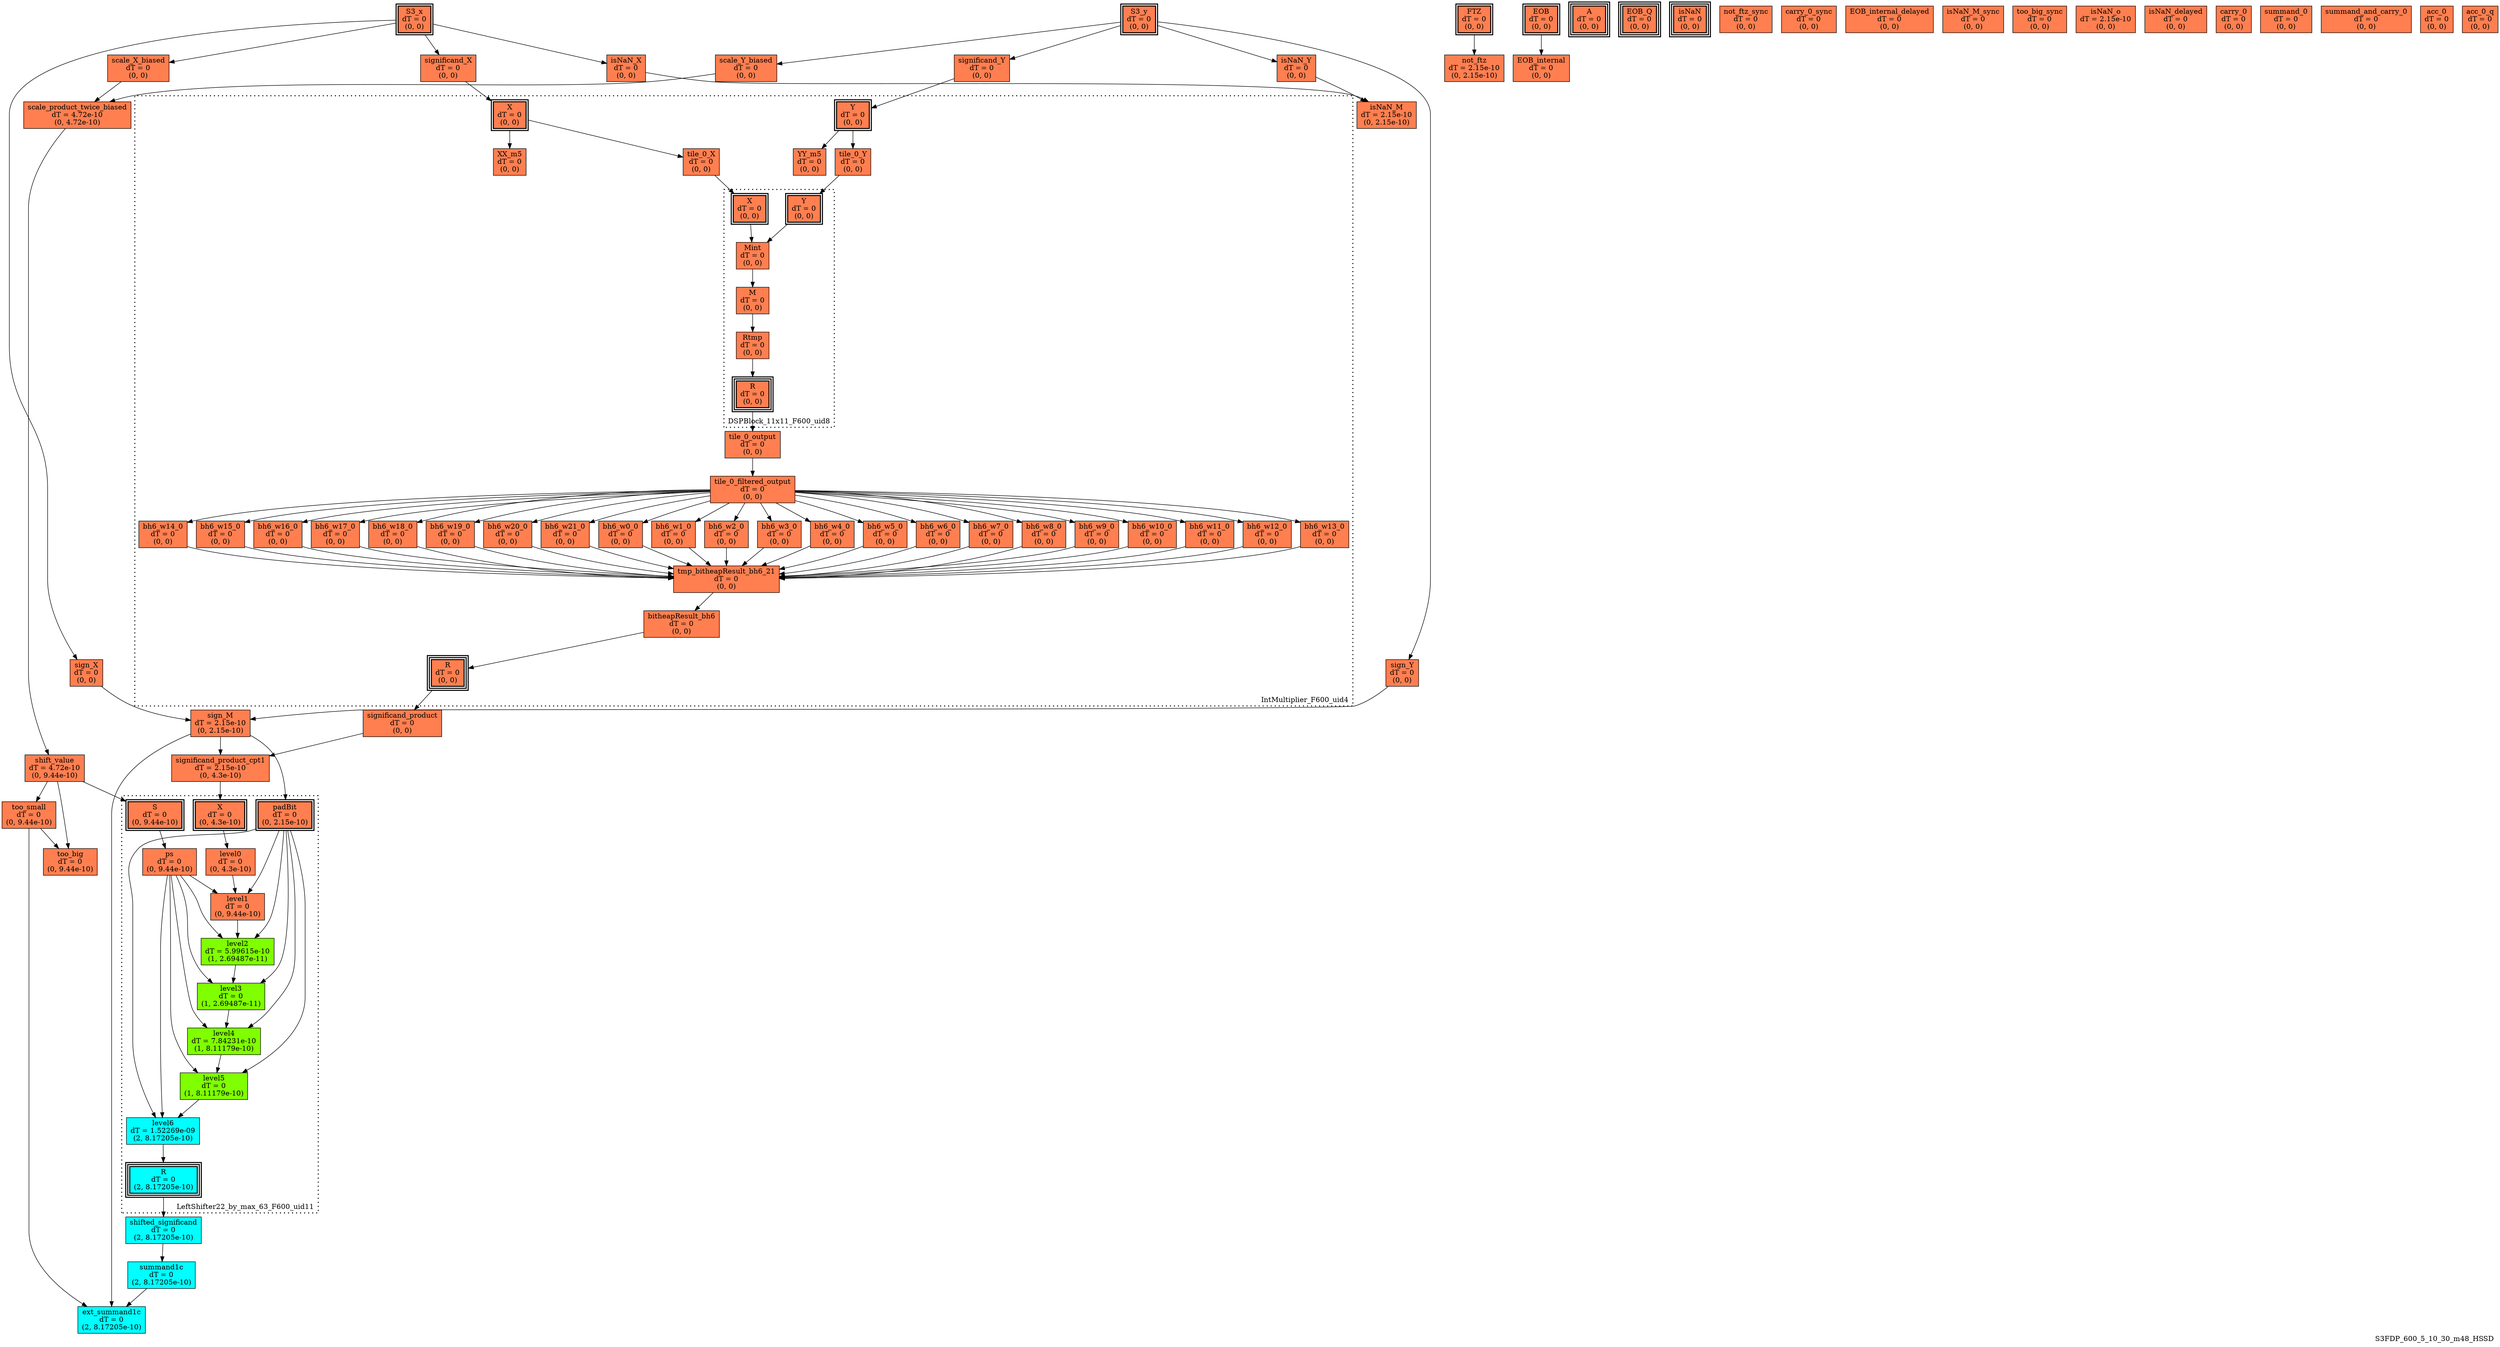 digraph S3FDP_600_5_10_30_m48_HSSD
{
	//graph drawing options
	label=S3FDP_600_5_10_30_m48_HSSD;
	labelloc=bottom;
	labeljust=right;
	ratio=auto;
	nodesep=0.25;
	ranksep=0.5;

	//input/output signals of operator S3FDP_600_5_10_30_m48_HSSD
	S3_x__S3FDP_600_5_10_30_m48_HSSD [ label="S3_x\ndT = 0\n(0, 0)", shape=box, color=black, style="bold, filled", fillcolor=coral, peripheries=2 ];
	S3_y__S3FDP_600_5_10_30_m48_HSSD [ label="S3_y\ndT = 0\n(0, 0)", shape=box, color=black, style="bold, filled", fillcolor=coral, peripheries=2 ];
	FTZ__S3FDP_600_5_10_30_m48_HSSD [ label="FTZ\ndT = 0\n(0, 0)", shape=box, color=black, style="bold, filled", fillcolor=coral, peripheries=2 ];
	EOB__S3FDP_600_5_10_30_m48_HSSD [ label="EOB\ndT = 0\n(0, 0)", shape=box, color=black, style="bold, filled", fillcolor=coral, peripheries=2 ];
	A__S3FDP_600_5_10_30_m48_HSSD [ label="A\ndT = 0\n(0, 0)", shape=box, color=black, style="bold, filled", fillcolor=coral, peripheries=3 ];
	EOB_Q__S3FDP_600_5_10_30_m48_HSSD [ label="EOB_Q\ndT = 0\n(0, 0)", shape=box, color=black, style="bold, filled", fillcolor=coral, peripheries=3 ];
	isNaN__S3FDP_600_5_10_30_m48_HSSD [ label="isNaN\ndT = 0\n(0, 0)", shape=box, color=black, style="bold, filled", fillcolor=coral, peripheries=3 ];
	{rank=same S3_x__S3FDP_600_5_10_30_m48_HSSD, S3_y__S3FDP_600_5_10_30_m48_HSSD, FTZ__S3FDP_600_5_10_30_m48_HSSD, EOB__S3FDP_600_5_10_30_m48_HSSD};
	{rank=same A__S3FDP_600_5_10_30_m48_HSSD, EOB_Q__S3FDP_600_5_10_30_m48_HSSD, isNaN__S3FDP_600_5_10_30_m48_HSSD};
	//internal signals of operator S3FDP_600_5_10_30_m48_HSSD
	sign_X__S3FDP_600_5_10_30_m48_HSSD [ label="sign_X\ndT = 0\n(0, 0)", shape=box, color=black, style=filled, fillcolor=coral, peripheries=1 ];
	sign_Y__S3FDP_600_5_10_30_m48_HSSD [ label="sign_Y\ndT = 0\n(0, 0)", shape=box, color=black, style=filled, fillcolor=coral, peripheries=1 ];
	sign_M__S3FDP_600_5_10_30_m48_HSSD [ label="sign_M\ndT = 2.15e-10\n(0, 2.15e-10)", shape=box, color=black, style=filled, fillcolor=coral, peripheries=1 ];
	isNaN_X__S3FDP_600_5_10_30_m48_HSSD [ label="isNaN_X\ndT = 0\n(0, 0)", shape=box, color=black, style=filled, fillcolor=coral, peripheries=1 ];
	isNaN_Y__S3FDP_600_5_10_30_m48_HSSD [ label="isNaN_Y\ndT = 0\n(0, 0)", shape=box, color=black, style=filled, fillcolor=coral, peripheries=1 ];
	isNaN_M__S3FDP_600_5_10_30_m48_HSSD [ label="isNaN_M\ndT = 2.15e-10\n(0, 2.15e-10)", shape=box, color=black, style=filled, fillcolor=coral, peripheries=1 ];
	significand_X__S3FDP_600_5_10_30_m48_HSSD [ label="significand_X\ndT = 0\n(0, 0)", shape=box, color=black, style=filled, fillcolor=coral, peripheries=1 ];
	significand_Y__S3FDP_600_5_10_30_m48_HSSD [ label="significand_Y\ndT = 0\n(0, 0)", shape=box, color=black, style=filled, fillcolor=coral, peripheries=1 ];
	significand_product__S3FDP_600_5_10_30_m48_HSSD [ label="significand_product\ndT = 0\n(0, 0)", shape=box, color=black, style=filled, fillcolor=coral, peripheries=1 ];
	scale_X_biased__S3FDP_600_5_10_30_m48_HSSD [ label="scale_X_biased\ndT = 0\n(0, 0)", shape=box, color=black, style=filled, fillcolor=coral, peripheries=1 ];
	scale_Y_biased__S3FDP_600_5_10_30_m48_HSSD [ label="scale_Y_biased\ndT = 0\n(0, 0)", shape=box, color=black, style=filled, fillcolor=coral, peripheries=1 ];
	scale_product_twice_biased__S3FDP_600_5_10_30_m48_HSSD [ label="scale_product_twice_biased\ndT = 4.72e-10\n(0, 4.72e-10)", shape=box, color=black, style=filled, fillcolor=coral, peripheries=1 ];
	significand_product_cpt1__S3FDP_600_5_10_30_m48_HSSD [ label="significand_product_cpt1\ndT = 2.15e-10\n(0, 4.3e-10)", shape=box, color=black, style=filled, fillcolor=coral, peripheries=1 ];
	shift_value__S3FDP_600_5_10_30_m48_HSSD [ label="shift_value\ndT = 4.72e-10\n(0, 9.44e-10)", shape=box, color=black, style=filled, fillcolor=coral, peripheries=1 ];
	shifted_significand__S3FDP_600_5_10_30_m48_HSSD [ label="shifted_significand\ndT = 0\n(2, 8.17205e-10)", shape=box, color=black, style=filled, fillcolor=cyan, peripheries=1 ];
	too_small__S3FDP_600_5_10_30_m48_HSSD [ label="too_small\ndT = 0\n(0, 9.44e-10)", shape=box, color=black, style=filled, fillcolor=coral, peripheries=1 ];
	too_big__S3FDP_600_5_10_30_m48_HSSD [ label="too_big\ndT = 0\n(0, 9.44e-10)", shape=box, color=black, style=filled, fillcolor=coral, peripheries=1 ];
	summand1c__S3FDP_600_5_10_30_m48_HSSD [ label="summand1c\ndT = 0\n(2, 8.17205e-10)", shape=box, color=black, style=filled, fillcolor=cyan, peripheries=1 ];
	ext_summand1c__S3FDP_600_5_10_30_m48_HSSD [ label="ext_summand1c\ndT = 0\n(2, 8.17205e-10)", shape=box, color=black, style=filled, fillcolor=cyan, peripheries=1 ];
	not_ftz__S3FDP_600_5_10_30_m48_HSSD [ label="not_ftz\ndT = 2.15e-10\n(0, 2.15e-10)", shape=box, color=black, style=filled, fillcolor=coral, peripheries=1 ];
	EOB_internal__S3FDP_600_5_10_30_m48_HSSD [ label="EOB_internal\ndT = 0\n(0, 0)", shape=box, color=black, style=filled, fillcolor=coral, peripheries=1 ];
	not_ftz_sync__S3FDP_600_5_10_30_m48_HSSD [ label="not_ftz_sync\ndT = 0\n(0, 0)", shape=box, color=black, style=filled, fillcolor=coral, peripheries=1 ];
	carry_0_sync__S3FDP_600_5_10_30_m48_HSSD [ label="carry_0_sync\ndT = 0\n(0, 0)", shape=box, color=black, style=filled, fillcolor=coral, peripheries=1 ];
	EOB_internal_delayed__S3FDP_600_5_10_30_m48_HSSD [ label="EOB_internal_delayed\ndT = 0\n(0, 0)", shape=box, color=black, style=filled, fillcolor=coral, peripheries=1 ];
	isNaN_M_sync__S3FDP_600_5_10_30_m48_HSSD [ label="isNaN_M_sync\ndT = 0\n(0, 0)", shape=box, color=black, style=filled, fillcolor=coral, peripheries=1 ];
	too_big_sync__S3FDP_600_5_10_30_m48_HSSD [ label="too_big_sync\ndT = 0\n(0, 0)", shape=box, color=black, style=filled, fillcolor=coral, peripheries=1 ];
	isNaN_o__S3FDP_600_5_10_30_m48_HSSD [ label="isNaN_o\ndT = 2.15e-10\n(0, 0)", shape=box, color=black, style=filled, fillcolor=coral, peripheries=1 ];
	isNaN_delayed__S3FDP_600_5_10_30_m48_HSSD [ label="isNaN_delayed\ndT = 0\n(0, 0)", shape=box, color=black, style=filled, fillcolor=coral, peripheries=1 ];
	carry_0__S3FDP_600_5_10_30_m48_HSSD [ label="carry_0\ndT = 0\n(0, 0)", shape=box, color=black, style=filled, fillcolor=coral, peripheries=1 ];
	summand_0__S3FDP_600_5_10_30_m48_HSSD [ label="summand_0\ndT = 0\n(0, 0)", shape=box, color=black, style=filled, fillcolor=coral, peripheries=1 ];
	summand_and_carry_0__S3FDP_600_5_10_30_m48_HSSD [ label="summand_and_carry_0\ndT = 0\n(0, 0)", shape=box, color=black, style=filled, fillcolor=coral, peripheries=1 ];
	acc_0__S3FDP_600_5_10_30_m48_HSSD [ label="acc_0\ndT = 0\n(0, 0)", shape=box, color=black, style=filled, fillcolor=coral, peripheries=1 ];
	acc_0_q__S3FDP_600_5_10_30_m48_HSSD [ label="acc_0_q\ndT = 0\n(0, 0)", shape=box, color=black, style=filled, fillcolor=coral, peripheries=1 ];

	//subcomponents of operator S3FDP_600_5_10_30_m48_HSSD

	subgraph cluster_IntMultiplier_F600_uid4
	{
		//graph drawing options
		label=IntMultiplier_F600_uid4;
		labelloc=bottom;
		labeljust=right;
		style="bold, dotted";
		ratio=auto;
		nodesep=0.25;
		ranksep=0.5;

		//input/output signals of operator IntMultiplier_F600_uid4
		X__IntMultiplier_F600_uid4 [ label="X\ndT = 0\n(0, 0)", shape=box, color=black, style="bold, filled", fillcolor=coral, peripheries=2 ];
		Y__IntMultiplier_F600_uid4 [ label="Y\ndT = 0\n(0, 0)", shape=box, color=black, style="bold, filled", fillcolor=coral, peripheries=2 ];
		R__IntMultiplier_F600_uid4 [ label="R\ndT = 0\n(0, 0)", shape=box, color=black, style="bold, filled", fillcolor=coral, peripheries=3 ];
		{rank=same X__IntMultiplier_F600_uid4, Y__IntMultiplier_F600_uid4};
		{rank=same R__IntMultiplier_F600_uid4};
		//internal signals of operator IntMultiplier_F600_uid4
		XX_m5__IntMultiplier_F600_uid4 [ label="XX_m5\ndT = 0\n(0, 0)", shape=box, color=black, style=filled, fillcolor=coral, peripheries=1 ];
		YY_m5__IntMultiplier_F600_uid4 [ label="YY_m5\ndT = 0\n(0, 0)", shape=box, color=black, style=filled, fillcolor=coral, peripheries=1 ];
		tile_0_X__IntMultiplier_F600_uid4 [ label="tile_0_X\ndT = 0\n(0, 0)", shape=box, color=black, style=filled, fillcolor=coral, peripheries=1 ];
		tile_0_Y__IntMultiplier_F600_uid4 [ label="tile_0_Y\ndT = 0\n(0, 0)", shape=box, color=black, style=filled, fillcolor=coral, peripheries=1 ];
		tile_0_output__IntMultiplier_F600_uid4 [ label="tile_0_output\ndT = 0\n(0, 0)", shape=box, color=black, style=filled, fillcolor=coral, peripheries=1 ];
		tile_0_filtered_output__IntMultiplier_F600_uid4 [ label="tile_0_filtered_output\ndT = 0\n(0, 0)", shape=box, color=black, style=filled, fillcolor=coral, peripheries=1 ];
		bh6_w0_0__IntMultiplier_F600_uid4 [ label="bh6_w0_0\ndT = 0\n(0, 0)", shape=box, color=black, style=filled, fillcolor=coral, peripheries=1 ];
		bh6_w1_0__IntMultiplier_F600_uid4 [ label="bh6_w1_0\ndT = 0\n(0, 0)", shape=box, color=black, style=filled, fillcolor=coral, peripheries=1 ];
		bh6_w2_0__IntMultiplier_F600_uid4 [ label="bh6_w2_0\ndT = 0\n(0, 0)", shape=box, color=black, style=filled, fillcolor=coral, peripheries=1 ];
		bh6_w3_0__IntMultiplier_F600_uid4 [ label="bh6_w3_0\ndT = 0\n(0, 0)", shape=box, color=black, style=filled, fillcolor=coral, peripheries=1 ];
		bh6_w4_0__IntMultiplier_F600_uid4 [ label="bh6_w4_0\ndT = 0\n(0, 0)", shape=box, color=black, style=filled, fillcolor=coral, peripheries=1 ];
		bh6_w5_0__IntMultiplier_F600_uid4 [ label="bh6_w5_0\ndT = 0\n(0, 0)", shape=box, color=black, style=filled, fillcolor=coral, peripheries=1 ];
		bh6_w6_0__IntMultiplier_F600_uid4 [ label="bh6_w6_0\ndT = 0\n(0, 0)", shape=box, color=black, style=filled, fillcolor=coral, peripheries=1 ];
		bh6_w7_0__IntMultiplier_F600_uid4 [ label="bh6_w7_0\ndT = 0\n(0, 0)", shape=box, color=black, style=filled, fillcolor=coral, peripheries=1 ];
		bh6_w8_0__IntMultiplier_F600_uid4 [ label="bh6_w8_0\ndT = 0\n(0, 0)", shape=box, color=black, style=filled, fillcolor=coral, peripheries=1 ];
		bh6_w9_0__IntMultiplier_F600_uid4 [ label="bh6_w9_0\ndT = 0\n(0, 0)", shape=box, color=black, style=filled, fillcolor=coral, peripheries=1 ];
		bh6_w10_0__IntMultiplier_F600_uid4 [ label="bh6_w10_0\ndT = 0\n(0, 0)", shape=box, color=black, style=filled, fillcolor=coral, peripheries=1 ];
		bh6_w11_0__IntMultiplier_F600_uid4 [ label="bh6_w11_0\ndT = 0\n(0, 0)", shape=box, color=black, style=filled, fillcolor=coral, peripheries=1 ];
		bh6_w12_0__IntMultiplier_F600_uid4 [ label="bh6_w12_0\ndT = 0\n(0, 0)", shape=box, color=black, style=filled, fillcolor=coral, peripheries=1 ];
		bh6_w13_0__IntMultiplier_F600_uid4 [ label="bh6_w13_0\ndT = 0\n(0, 0)", shape=box, color=black, style=filled, fillcolor=coral, peripheries=1 ];
		bh6_w14_0__IntMultiplier_F600_uid4 [ label="bh6_w14_0\ndT = 0\n(0, 0)", shape=box, color=black, style=filled, fillcolor=coral, peripheries=1 ];
		bh6_w15_0__IntMultiplier_F600_uid4 [ label="bh6_w15_0\ndT = 0\n(0, 0)", shape=box, color=black, style=filled, fillcolor=coral, peripheries=1 ];
		bh6_w16_0__IntMultiplier_F600_uid4 [ label="bh6_w16_0\ndT = 0\n(0, 0)", shape=box, color=black, style=filled, fillcolor=coral, peripheries=1 ];
		bh6_w17_0__IntMultiplier_F600_uid4 [ label="bh6_w17_0\ndT = 0\n(0, 0)", shape=box, color=black, style=filled, fillcolor=coral, peripheries=1 ];
		bh6_w18_0__IntMultiplier_F600_uid4 [ label="bh6_w18_0\ndT = 0\n(0, 0)", shape=box, color=black, style=filled, fillcolor=coral, peripheries=1 ];
		bh6_w19_0__IntMultiplier_F600_uid4 [ label="bh6_w19_0\ndT = 0\n(0, 0)", shape=box, color=black, style=filled, fillcolor=coral, peripheries=1 ];
		bh6_w20_0__IntMultiplier_F600_uid4 [ label="bh6_w20_0\ndT = 0\n(0, 0)", shape=box, color=black, style=filled, fillcolor=coral, peripheries=1 ];
		bh6_w21_0__IntMultiplier_F600_uid4 [ label="bh6_w21_0\ndT = 0\n(0, 0)", shape=box, color=black, style=filled, fillcolor=coral, peripheries=1 ];
		tmp_bitheapResult_bh6_21__IntMultiplier_F600_uid4 [ label="tmp_bitheapResult_bh6_21\ndT = 0\n(0, 0)", shape=box, color=black, style=filled, fillcolor=coral, peripheries=1 ];
		bitheapResult_bh6__IntMultiplier_F600_uid4 [ label="bitheapResult_bh6\ndT = 0\n(0, 0)", shape=box, color=black, style=filled, fillcolor=coral, peripheries=1 ];

		//subcomponents of operator IntMultiplier_F600_uid4

		subgraph cluster_DSPBlock_11x11_F600_uid8
		{
			//graph drawing options
			label=DSPBlock_11x11_F600_uid8;
			labelloc=bottom;
			labeljust=right;
			style="bold, dotted";
			ratio=auto;
			nodesep=0.25;
			ranksep=0.5;

			//input/output signals of operator DSPBlock_11x11_F600_uid8
			X__DSPBlock_11x11_F600_uid8 [ label="X\ndT = 0\n(0, 0)", shape=box, color=black, style="bold, filled", fillcolor=coral, peripheries=2 ];
			Y__DSPBlock_11x11_F600_uid8 [ label="Y\ndT = 0\n(0, 0)", shape=box, color=black, style="bold, filled", fillcolor=coral, peripheries=2 ];
			R__DSPBlock_11x11_F600_uid8 [ label="R\ndT = 0\n(0, 0)", shape=box, color=black, style="bold, filled", fillcolor=coral, peripheries=3 ];
			{rank=same X__DSPBlock_11x11_F600_uid8, Y__DSPBlock_11x11_F600_uid8};
			{rank=same R__DSPBlock_11x11_F600_uid8};
			//internal signals of operator DSPBlock_11x11_F600_uid8
			Mint__DSPBlock_11x11_F600_uid8 [ label="Mint\ndT = 0\n(0, 0)", shape=box, color=black, style=filled, fillcolor=coral, peripheries=1 ];
			M__DSPBlock_11x11_F600_uid8 [ label="M\ndT = 0\n(0, 0)", shape=box, color=black, style=filled, fillcolor=coral, peripheries=1 ];
			Rtmp__DSPBlock_11x11_F600_uid8 [ label="Rtmp\ndT = 0\n(0, 0)", shape=box, color=black, style=filled, fillcolor=coral, peripheries=1 ];

			//subcomponents of operator DSPBlock_11x11_F600_uid8

			//input and internal signal connections of operator DSPBlock_11x11_F600_uid8
			X__DSPBlock_11x11_F600_uid8 -> Mint__DSPBlock_11x11_F600_uid8 [ arrowhead=normal, arrowsize=1.0, arrowtail=normal, color=black, dir=forward  ];
			Y__DSPBlock_11x11_F600_uid8 -> Mint__DSPBlock_11x11_F600_uid8 [ arrowhead=normal, arrowsize=1.0, arrowtail=normal, color=black, dir=forward  ];
			Mint__DSPBlock_11x11_F600_uid8 -> M__DSPBlock_11x11_F600_uid8 [ arrowhead=normal, arrowsize=1.0, arrowtail=normal, color=black, dir=forward  ];
			M__DSPBlock_11x11_F600_uid8 -> Rtmp__DSPBlock_11x11_F600_uid8 [ arrowhead=normal, arrowsize=1.0, arrowtail=normal, color=black, dir=forward  ];
			Rtmp__DSPBlock_11x11_F600_uid8 -> R__DSPBlock_11x11_F600_uid8 [ arrowhead=normal, arrowsize=1.0, arrowtail=normal, color=black, dir=forward  ];
		}

			//output signal connections of operator DSPBlock_11x11_F600_uid8
			R__DSPBlock_11x11_F600_uid8 -> tile_0_output__IntMultiplier_F600_uid4 [ arrowhead=normal, arrowsize=1.0, arrowtail=normal, color=black, dir=forward  ];

		//input and internal signal connections of operator IntMultiplier_F600_uid4
		X__IntMultiplier_F600_uid4 -> XX_m5__IntMultiplier_F600_uid4 [ arrowhead=normal, arrowsize=1.0, arrowtail=normal, color=black, dir=forward  ];
		X__IntMultiplier_F600_uid4 -> tile_0_X__IntMultiplier_F600_uid4 [ arrowhead=normal, arrowsize=1.0, arrowtail=normal, color=black, dir=forward  ];
		Y__IntMultiplier_F600_uid4 -> YY_m5__IntMultiplier_F600_uid4 [ arrowhead=normal, arrowsize=1.0, arrowtail=normal, color=black, dir=forward  ];
		Y__IntMultiplier_F600_uid4 -> tile_0_Y__IntMultiplier_F600_uid4 [ arrowhead=normal, arrowsize=1.0, arrowtail=normal, color=black, dir=forward  ];
		tile_0_X__IntMultiplier_F600_uid4 -> X__DSPBlock_11x11_F600_uid8 [ arrowhead=normal, arrowsize=1.0, arrowtail=normal, color=black, dir=forward  ];
		tile_0_Y__IntMultiplier_F600_uid4 -> Y__DSPBlock_11x11_F600_uid8 [ arrowhead=normal, arrowsize=1.0, arrowtail=normal, color=black, dir=forward  ];
		tile_0_output__IntMultiplier_F600_uid4 -> tile_0_filtered_output__IntMultiplier_F600_uid4 [ arrowhead=normal, arrowsize=1.0, arrowtail=normal, color=black, dir=forward  ];
		tile_0_filtered_output__IntMultiplier_F600_uid4 -> bh6_w0_0__IntMultiplier_F600_uid4 [ arrowhead=normal, arrowsize=1.0, arrowtail=normal, color=black, dir=forward  ];
		tile_0_filtered_output__IntMultiplier_F600_uid4 -> bh6_w1_0__IntMultiplier_F600_uid4 [ arrowhead=normal, arrowsize=1.0, arrowtail=normal, color=black, dir=forward  ];
		tile_0_filtered_output__IntMultiplier_F600_uid4 -> bh6_w2_0__IntMultiplier_F600_uid4 [ arrowhead=normal, arrowsize=1.0, arrowtail=normal, color=black, dir=forward  ];
		tile_0_filtered_output__IntMultiplier_F600_uid4 -> bh6_w3_0__IntMultiplier_F600_uid4 [ arrowhead=normal, arrowsize=1.0, arrowtail=normal, color=black, dir=forward  ];
		tile_0_filtered_output__IntMultiplier_F600_uid4 -> bh6_w4_0__IntMultiplier_F600_uid4 [ arrowhead=normal, arrowsize=1.0, arrowtail=normal, color=black, dir=forward  ];
		tile_0_filtered_output__IntMultiplier_F600_uid4 -> bh6_w5_0__IntMultiplier_F600_uid4 [ arrowhead=normal, arrowsize=1.0, arrowtail=normal, color=black, dir=forward  ];
		tile_0_filtered_output__IntMultiplier_F600_uid4 -> bh6_w6_0__IntMultiplier_F600_uid4 [ arrowhead=normal, arrowsize=1.0, arrowtail=normal, color=black, dir=forward  ];
		tile_0_filtered_output__IntMultiplier_F600_uid4 -> bh6_w7_0__IntMultiplier_F600_uid4 [ arrowhead=normal, arrowsize=1.0, arrowtail=normal, color=black, dir=forward  ];
		tile_0_filtered_output__IntMultiplier_F600_uid4 -> bh6_w8_0__IntMultiplier_F600_uid4 [ arrowhead=normal, arrowsize=1.0, arrowtail=normal, color=black, dir=forward  ];
		tile_0_filtered_output__IntMultiplier_F600_uid4 -> bh6_w9_0__IntMultiplier_F600_uid4 [ arrowhead=normal, arrowsize=1.0, arrowtail=normal, color=black, dir=forward  ];
		tile_0_filtered_output__IntMultiplier_F600_uid4 -> bh6_w10_0__IntMultiplier_F600_uid4 [ arrowhead=normal, arrowsize=1.0, arrowtail=normal, color=black, dir=forward  ];
		tile_0_filtered_output__IntMultiplier_F600_uid4 -> bh6_w11_0__IntMultiplier_F600_uid4 [ arrowhead=normal, arrowsize=1.0, arrowtail=normal, color=black, dir=forward  ];
		tile_0_filtered_output__IntMultiplier_F600_uid4 -> bh6_w12_0__IntMultiplier_F600_uid4 [ arrowhead=normal, arrowsize=1.0, arrowtail=normal, color=black, dir=forward  ];
		tile_0_filtered_output__IntMultiplier_F600_uid4 -> bh6_w13_0__IntMultiplier_F600_uid4 [ arrowhead=normal, arrowsize=1.0, arrowtail=normal, color=black, dir=forward  ];
		tile_0_filtered_output__IntMultiplier_F600_uid4 -> bh6_w14_0__IntMultiplier_F600_uid4 [ arrowhead=normal, arrowsize=1.0, arrowtail=normal, color=black, dir=forward  ];
		tile_0_filtered_output__IntMultiplier_F600_uid4 -> bh6_w15_0__IntMultiplier_F600_uid4 [ arrowhead=normal, arrowsize=1.0, arrowtail=normal, color=black, dir=forward  ];
		tile_0_filtered_output__IntMultiplier_F600_uid4 -> bh6_w16_0__IntMultiplier_F600_uid4 [ arrowhead=normal, arrowsize=1.0, arrowtail=normal, color=black, dir=forward  ];
		tile_0_filtered_output__IntMultiplier_F600_uid4 -> bh6_w17_0__IntMultiplier_F600_uid4 [ arrowhead=normal, arrowsize=1.0, arrowtail=normal, color=black, dir=forward  ];
		tile_0_filtered_output__IntMultiplier_F600_uid4 -> bh6_w18_0__IntMultiplier_F600_uid4 [ arrowhead=normal, arrowsize=1.0, arrowtail=normal, color=black, dir=forward  ];
		tile_0_filtered_output__IntMultiplier_F600_uid4 -> bh6_w19_0__IntMultiplier_F600_uid4 [ arrowhead=normal, arrowsize=1.0, arrowtail=normal, color=black, dir=forward  ];
		tile_0_filtered_output__IntMultiplier_F600_uid4 -> bh6_w20_0__IntMultiplier_F600_uid4 [ arrowhead=normal, arrowsize=1.0, arrowtail=normal, color=black, dir=forward  ];
		tile_0_filtered_output__IntMultiplier_F600_uid4 -> bh6_w21_0__IntMultiplier_F600_uid4 [ arrowhead=normal, arrowsize=1.0, arrowtail=normal, color=black, dir=forward  ];
		bh6_w0_0__IntMultiplier_F600_uid4 -> tmp_bitheapResult_bh6_21__IntMultiplier_F600_uid4 [ arrowhead=normal, arrowsize=1.0, arrowtail=normal, color=black, dir=forward  ];
		bh6_w1_0__IntMultiplier_F600_uid4 -> tmp_bitheapResult_bh6_21__IntMultiplier_F600_uid4 [ arrowhead=normal, arrowsize=1.0, arrowtail=normal, color=black, dir=forward  ];
		bh6_w2_0__IntMultiplier_F600_uid4 -> tmp_bitheapResult_bh6_21__IntMultiplier_F600_uid4 [ arrowhead=normal, arrowsize=1.0, arrowtail=normal, color=black, dir=forward  ];
		bh6_w3_0__IntMultiplier_F600_uid4 -> tmp_bitheapResult_bh6_21__IntMultiplier_F600_uid4 [ arrowhead=normal, arrowsize=1.0, arrowtail=normal, color=black, dir=forward  ];
		bh6_w4_0__IntMultiplier_F600_uid4 -> tmp_bitheapResult_bh6_21__IntMultiplier_F600_uid4 [ arrowhead=normal, arrowsize=1.0, arrowtail=normal, color=black, dir=forward  ];
		bh6_w5_0__IntMultiplier_F600_uid4 -> tmp_bitheapResult_bh6_21__IntMultiplier_F600_uid4 [ arrowhead=normal, arrowsize=1.0, arrowtail=normal, color=black, dir=forward  ];
		bh6_w6_0__IntMultiplier_F600_uid4 -> tmp_bitheapResult_bh6_21__IntMultiplier_F600_uid4 [ arrowhead=normal, arrowsize=1.0, arrowtail=normal, color=black, dir=forward  ];
		bh6_w7_0__IntMultiplier_F600_uid4 -> tmp_bitheapResult_bh6_21__IntMultiplier_F600_uid4 [ arrowhead=normal, arrowsize=1.0, arrowtail=normal, color=black, dir=forward  ];
		bh6_w8_0__IntMultiplier_F600_uid4 -> tmp_bitheapResult_bh6_21__IntMultiplier_F600_uid4 [ arrowhead=normal, arrowsize=1.0, arrowtail=normal, color=black, dir=forward  ];
		bh6_w9_0__IntMultiplier_F600_uid4 -> tmp_bitheapResult_bh6_21__IntMultiplier_F600_uid4 [ arrowhead=normal, arrowsize=1.0, arrowtail=normal, color=black, dir=forward  ];
		bh6_w10_0__IntMultiplier_F600_uid4 -> tmp_bitheapResult_bh6_21__IntMultiplier_F600_uid4 [ arrowhead=normal, arrowsize=1.0, arrowtail=normal, color=black, dir=forward  ];
		bh6_w11_0__IntMultiplier_F600_uid4 -> tmp_bitheapResult_bh6_21__IntMultiplier_F600_uid4 [ arrowhead=normal, arrowsize=1.0, arrowtail=normal, color=black, dir=forward  ];
		bh6_w12_0__IntMultiplier_F600_uid4 -> tmp_bitheapResult_bh6_21__IntMultiplier_F600_uid4 [ arrowhead=normal, arrowsize=1.0, arrowtail=normal, color=black, dir=forward  ];
		bh6_w13_0__IntMultiplier_F600_uid4 -> tmp_bitheapResult_bh6_21__IntMultiplier_F600_uid4 [ arrowhead=normal, arrowsize=1.0, arrowtail=normal, color=black, dir=forward  ];
		bh6_w14_0__IntMultiplier_F600_uid4 -> tmp_bitheapResult_bh6_21__IntMultiplier_F600_uid4 [ arrowhead=normal, arrowsize=1.0, arrowtail=normal, color=black, dir=forward  ];
		bh6_w15_0__IntMultiplier_F600_uid4 -> tmp_bitheapResult_bh6_21__IntMultiplier_F600_uid4 [ arrowhead=normal, arrowsize=1.0, arrowtail=normal, color=black, dir=forward  ];
		bh6_w16_0__IntMultiplier_F600_uid4 -> tmp_bitheapResult_bh6_21__IntMultiplier_F600_uid4 [ arrowhead=normal, arrowsize=1.0, arrowtail=normal, color=black, dir=forward  ];
		bh6_w17_0__IntMultiplier_F600_uid4 -> tmp_bitheapResult_bh6_21__IntMultiplier_F600_uid4 [ arrowhead=normal, arrowsize=1.0, arrowtail=normal, color=black, dir=forward  ];
		bh6_w18_0__IntMultiplier_F600_uid4 -> tmp_bitheapResult_bh6_21__IntMultiplier_F600_uid4 [ arrowhead=normal, arrowsize=1.0, arrowtail=normal, color=black, dir=forward  ];
		bh6_w19_0__IntMultiplier_F600_uid4 -> tmp_bitheapResult_bh6_21__IntMultiplier_F600_uid4 [ arrowhead=normal, arrowsize=1.0, arrowtail=normal, color=black, dir=forward  ];
		bh6_w20_0__IntMultiplier_F600_uid4 -> tmp_bitheapResult_bh6_21__IntMultiplier_F600_uid4 [ arrowhead=normal, arrowsize=1.0, arrowtail=normal, color=black, dir=forward  ];
		bh6_w21_0__IntMultiplier_F600_uid4 -> tmp_bitheapResult_bh6_21__IntMultiplier_F600_uid4 [ arrowhead=normal, arrowsize=1.0, arrowtail=normal, color=black, dir=forward  ];
		tmp_bitheapResult_bh6_21__IntMultiplier_F600_uid4 -> bitheapResult_bh6__IntMultiplier_F600_uid4 [ arrowhead=normal, arrowsize=1.0, arrowtail=normal, color=black, dir=forward  ];
		bitheapResult_bh6__IntMultiplier_F600_uid4 -> R__IntMultiplier_F600_uid4 [ arrowhead=normal, arrowsize=1.0, arrowtail=normal, color=black, dir=forward  ];
	}

		//output signal connections of operator IntMultiplier_F600_uid4
		R__IntMultiplier_F600_uid4 -> significand_product__S3FDP_600_5_10_30_m48_HSSD [ arrowhead=normal, arrowsize=1.0, arrowtail=normal, color=black, dir=forward  ];

	subgraph cluster_LeftShifter22_by_max_63_F600_uid11
	{
		//graph drawing options
		label=LeftShifter22_by_max_63_F600_uid11;
		labelloc=bottom;
		labeljust=right;
		style="bold, dotted";
		ratio=auto;
		nodesep=0.25;
		ranksep=0.5;

		//input/output signals of operator LeftShifter22_by_max_63_F600_uid11
		X__LeftShifter22_by_max_63_F600_uid11 [ label="X\ndT = 0\n(0, 4.3e-10)", shape=box, color=black, style="bold, filled", fillcolor=coral, peripheries=2 ];
		S__LeftShifter22_by_max_63_F600_uid11 [ label="S\ndT = 0\n(0, 9.44e-10)", shape=box, color=black, style="bold, filled", fillcolor=coral, peripheries=2 ];
		padBit__LeftShifter22_by_max_63_F600_uid11 [ label="padBit\ndT = 0\n(0, 2.15e-10)", shape=box, color=black, style="bold, filled", fillcolor=coral, peripheries=2 ];
		R__LeftShifter22_by_max_63_F600_uid11 [ label="R\ndT = 0\n(2, 8.17205e-10)", shape=box, color=black, style="bold, filled", fillcolor=cyan, peripheries=3 ];
		{rank=same X__LeftShifter22_by_max_63_F600_uid11, S__LeftShifter22_by_max_63_F600_uid11, padBit__LeftShifter22_by_max_63_F600_uid11};
		{rank=same R__LeftShifter22_by_max_63_F600_uid11};
		//internal signals of operator LeftShifter22_by_max_63_F600_uid11
		ps__LeftShifter22_by_max_63_F600_uid11 [ label="ps\ndT = 0\n(0, 9.44e-10)", shape=box, color=black, style=filled, fillcolor=coral, peripheries=1 ];
		level0__LeftShifter22_by_max_63_F600_uid11 [ label="level0\ndT = 0\n(0, 4.3e-10)", shape=box, color=black, style=filled, fillcolor=coral, peripheries=1 ];
		level1__LeftShifter22_by_max_63_F600_uid11 [ label="level1\ndT = 0\n(0, 9.44e-10)", shape=box, color=black, style=filled, fillcolor=coral, peripheries=1 ];
		level2__LeftShifter22_by_max_63_F600_uid11 [ label="level2\ndT = 5.99615e-10\n(1, 2.69487e-11)", shape=box, color=black, style=filled, fillcolor=chartreuse, peripheries=1 ];
		level3__LeftShifter22_by_max_63_F600_uid11 [ label="level3\ndT = 0\n(1, 2.69487e-11)", shape=box, color=black, style=filled, fillcolor=chartreuse, peripheries=1 ];
		level4__LeftShifter22_by_max_63_F600_uid11 [ label="level4\ndT = 7.84231e-10\n(1, 8.11179e-10)", shape=box, color=black, style=filled, fillcolor=chartreuse, peripheries=1 ];
		level5__LeftShifter22_by_max_63_F600_uid11 [ label="level5\ndT = 0\n(1, 8.11179e-10)", shape=box, color=black, style=filled, fillcolor=chartreuse, peripheries=1 ];
		level6__LeftShifter22_by_max_63_F600_uid11 [ label="level6\ndT = 1.52269e-09\n(2, 8.17205e-10)", shape=box, color=black, style=filled, fillcolor=cyan, peripheries=1 ];

		//subcomponents of operator LeftShifter22_by_max_63_F600_uid11

		//input and internal signal connections of operator LeftShifter22_by_max_63_F600_uid11
		X__LeftShifter22_by_max_63_F600_uid11 -> level0__LeftShifter22_by_max_63_F600_uid11 [ arrowhead=normal, arrowsize=1.0, arrowtail=normal, color=black, dir=forward  ];
		S__LeftShifter22_by_max_63_F600_uid11 -> ps__LeftShifter22_by_max_63_F600_uid11 [ arrowhead=normal, arrowsize=1.0, arrowtail=normal, color=black, dir=forward  ];
		padBit__LeftShifter22_by_max_63_F600_uid11 -> level1__LeftShifter22_by_max_63_F600_uid11 [ arrowhead=normal, arrowsize=1.0, arrowtail=normal, color=black, dir=forward  ];
		padBit__LeftShifter22_by_max_63_F600_uid11 -> level2__LeftShifter22_by_max_63_F600_uid11 [ arrowhead=normal, arrowsize=1.0, arrowtail=normal, color=black, dir=forward  ];
		padBit__LeftShifter22_by_max_63_F600_uid11 -> level3__LeftShifter22_by_max_63_F600_uid11 [ arrowhead=normal, arrowsize=1.0, arrowtail=normal, color=black, dir=forward  ];
		padBit__LeftShifter22_by_max_63_F600_uid11 -> level4__LeftShifter22_by_max_63_F600_uid11 [ arrowhead=normal, arrowsize=1.0, arrowtail=normal, color=black, dir=forward  ];
		padBit__LeftShifter22_by_max_63_F600_uid11 -> level5__LeftShifter22_by_max_63_F600_uid11 [ arrowhead=normal, arrowsize=1.0, arrowtail=normal, color=black, dir=forward  ];
		padBit__LeftShifter22_by_max_63_F600_uid11 -> level6__LeftShifter22_by_max_63_F600_uid11 [ arrowhead=normal, arrowsize=1.0, arrowtail=normal, color=black, dir=forward  ];
		ps__LeftShifter22_by_max_63_F600_uid11 -> level1__LeftShifter22_by_max_63_F600_uid11 [ arrowhead=normal, arrowsize=1.0, arrowtail=normal, color=black, dir=forward  ];
		ps__LeftShifter22_by_max_63_F600_uid11 -> level2__LeftShifter22_by_max_63_F600_uid11 [ arrowhead=normal, arrowsize=1.0, arrowtail=normal, color=black, dir=forward  ];
		ps__LeftShifter22_by_max_63_F600_uid11 -> level3__LeftShifter22_by_max_63_F600_uid11 [ arrowhead=normal, arrowsize=1.0, arrowtail=normal, color=black, dir=forward  ];
		ps__LeftShifter22_by_max_63_F600_uid11 -> level4__LeftShifter22_by_max_63_F600_uid11 [ arrowhead=normal, arrowsize=1.0, arrowtail=normal, color=black, dir=forward  ];
		ps__LeftShifter22_by_max_63_F600_uid11 -> level5__LeftShifter22_by_max_63_F600_uid11 [ arrowhead=normal, arrowsize=1.0, arrowtail=normal, color=black, dir=forward  ];
		ps__LeftShifter22_by_max_63_F600_uid11 -> level6__LeftShifter22_by_max_63_F600_uid11 [ arrowhead=normal, arrowsize=1.0, arrowtail=normal, color=black, dir=forward  ];
		level0__LeftShifter22_by_max_63_F600_uid11 -> level1__LeftShifter22_by_max_63_F600_uid11 [ arrowhead=normal, arrowsize=1.0, arrowtail=normal, color=black, dir=forward  ];
		level1__LeftShifter22_by_max_63_F600_uid11 -> level2__LeftShifter22_by_max_63_F600_uid11 [ arrowhead=normal, arrowsize=1.0, arrowtail=normal, color=black, dir=forward  ];
		level2__LeftShifter22_by_max_63_F600_uid11 -> level3__LeftShifter22_by_max_63_F600_uid11 [ arrowhead=normal, arrowsize=1.0, arrowtail=normal, color=black, dir=forward  ];
		level3__LeftShifter22_by_max_63_F600_uid11 -> level4__LeftShifter22_by_max_63_F600_uid11 [ arrowhead=normal, arrowsize=1.0, arrowtail=normal, color=black, dir=forward  ];
		level4__LeftShifter22_by_max_63_F600_uid11 -> level5__LeftShifter22_by_max_63_F600_uid11 [ arrowhead=normal, arrowsize=1.0, arrowtail=normal, color=black, dir=forward  ];
		level5__LeftShifter22_by_max_63_F600_uid11 -> level6__LeftShifter22_by_max_63_F600_uid11 [ arrowhead=normal, arrowsize=1.0, arrowtail=normal, color=black, dir=forward  ];
		level6__LeftShifter22_by_max_63_F600_uid11 -> R__LeftShifter22_by_max_63_F600_uid11 [ arrowhead=normal, arrowsize=1.0, arrowtail=normal, color=black, dir=forward  ];
	}

		//output signal connections of operator LeftShifter22_by_max_63_F600_uid11
		R__LeftShifter22_by_max_63_F600_uid11 -> shifted_significand__S3FDP_600_5_10_30_m48_HSSD [ arrowhead=normal, arrowsize=1.0, arrowtail=normal, color=black, dir=forward  ];

	//input and internal signal connections of operator S3FDP_600_5_10_30_m48_HSSD
	S3_x__S3FDP_600_5_10_30_m48_HSSD -> sign_X__S3FDP_600_5_10_30_m48_HSSD [ arrowhead=normal, arrowsize=1.0, arrowtail=normal, color=black, dir=forward  ];
	S3_x__S3FDP_600_5_10_30_m48_HSSD -> isNaN_X__S3FDP_600_5_10_30_m48_HSSD [ arrowhead=normal, arrowsize=1.0, arrowtail=normal, color=black, dir=forward  ];
	S3_x__S3FDP_600_5_10_30_m48_HSSD -> significand_X__S3FDP_600_5_10_30_m48_HSSD [ arrowhead=normal, arrowsize=1.0, arrowtail=normal, color=black, dir=forward  ];
	S3_x__S3FDP_600_5_10_30_m48_HSSD -> scale_X_biased__S3FDP_600_5_10_30_m48_HSSD [ arrowhead=normal, arrowsize=1.0, arrowtail=normal, color=black, dir=forward  ];
	S3_y__S3FDP_600_5_10_30_m48_HSSD -> sign_Y__S3FDP_600_5_10_30_m48_HSSD [ arrowhead=normal, arrowsize=1.0, arrowtail=normal, color=black, dir=forward  ];
	S3_y__S3FDP_600_5_10_30_m48_HSSD -> isNaN_Y__S3FDP_600_5_10_30_m48_HSSD [ arrowhead=normal, arrowsize=1.0, arrowtail=normal, color=black, dir=forward  ];
	S3_y__S3FDP_600_5_10_30_m48_HSSD -> significand_Y__S3FDP_600_5_10_30_m48_HSSD [ arrowhead=normal, arrowsize=1.0, arrowtail=normal, color=black, dir=forward  ];
	S3_y__S3FDP_600_5_10_30_m48_HSSD -> scale_Y_biased__S3FDP_600_5_10_30_m48_HSSD [ arrowhead=normal, arrowsize=1.0, arrowtail=normal, color=black, dir=forward  ];
	FTZ__S3FDP_600_5_10_30_m48_HSSD -> not_ftz__S3FDP_600_5_10_30_m48_HSSD [ arrowhead=normal, arrowsize=1.0, arrowtail=normal, color=black, dir=forward  ];
	EOB__S3FDP_600_5_10_30_m48_HSSD -> EOB_internal__S3FDP_600_5_10_30_m48_HSSD [ arrowhead=normal, arrowsize=1.0, arrowtail=normal, color=black, dir=forward  ];
	sign_X__S3FDP_600_5_10_30_m48_HSSD -> sign_M__S3FDP_600_5_10_30_m48_HSSD [ arrowhead=normal, arrowsize=1.0, arrowtail=normal, color=black, dir=forward  ];
	sign_Y__S3FDP_600_5_10_30_m48_HSSD -> sign_M__S3FDP_600_5_10_30_m48_HSSD [ arrowhead=normal, arrowsize=1.0, arrowtail=normal, color=black, dir=forward  ];
	sign_M__S3FDP_600_5_10_30_m48_HSSD -> significand_product_cpt1__S3FDP_600_5_10_30_m48_HSSD [ arrowhead=normal, arrowsize=1.0, arrowtail=normal, color=black, dir=forward  ];
	sign_M__S3FDP_600_5_10_30_m48_HSSD -> padBit__LeftShifter22_by_max_63_F600_uid11 [ arrowhead=normal, arrowsize=1.0, arrowtail=normal, color=black, dir=forward  ];
	sign_M__S3FDP_600_5_10_30_m48_HSSD -> ext_summand1c__S3FDP_600_5_10_30_m48_HSSD [ arrowhead=normal, arrowsize=1.0, arrowtail=normal, color=black, dir=forward  ];
	isNaN_X__S3FDP_600_5_10_30_m48_HSSD -> isNaN_M__S3FDP_600_5_10_30_m48_HSSD [ arrowhead=normal, arrowsize=1.0, arrowtail=normal, color=black, dir=forward  ];
	isNaN_Y__S3FDP_600_5_10_30_m48_HSSD -> isNaN_M__S3FDP_600_5_10_30_m48_HSSD [ arrowhead=normal, arrowsize=1.0, arrowtail=normal, color=black, dir=forward  ];
	significand_X__S3FDP_600_5_10_30_m48_HSSD -> X__IntMultiplier_F600_uid4 [ arrowhead=normal, arrowsize=1.0, arrowtail=normal, color=black, dir=forward  ];
	significand_Y__S3FDP_600_5_10_30_m48_HSSD -> Y__IntMultiplier_F600_uid4 [ arrowhead=normal, arrowsize=1.0, arrowtail=normal, color=black, dir=forward  ];
	significand_product__S3FDP_600_5_10_30_m48_HSSD -> significand_product_cpt1__S3FDP_600_5_10_30_m48_HSSD [ arrowhead=normal, arrowsize=1.0, arrowtail=normal, color=black, dir=forward  ];
	scale_X_biased__S3FDP_600_5_10_30_m48_HSSD -> scale_product_twice_biased__S3FDP_600_5_10_30_m48_HSSD [ arrowhead=normal, arrowsize=1.0, arrowtail=normal, color=black, dir=forward  ];
	scale_Y_biased__S3FDP_600_5_10_30_m48_HSSD -> scale_product_twice_biased__S3FDP_600_5_10_30_m48_HSSD [ arrowhead=normal, arrowsize=1.0, arrowtail=normal, color=black, dir=forward  ];
	scale_product_twice_biased__S3FDP_600_5_10_30_m48_HSSD -> shift_value__S3FDP_600_5_10_30_m48_HSSD [ arrowhead=normal, arrowsize=1.0, arrowtail=normal, color=black, dir=forward  ];
	significand_product_cpt1__S3FDP_600_5_10_30_m48_HSSD -> X__LeftShifter22_by_max_63_F600_uid11 [ arrowhead=normal, arrowsize=1.0, arrowtail=normal, color=black, dir=forward  ];
	shift_value__S3FDP_600_5_10_30_m48_HSSD -> S__LeftShifter22_by_max_63_F600_uid11 [ arrowhead=normal, arrowsize=1.0, arrowtail=normal, color=black, dir=forward  ];
	shift_value__S3FDP_600_5_10_30_m48_HSSD -> too_small__S3FDP_600_5_10_30_m48_HSSD [ arrowhead=normal, arrowsize=1.0, arrowtail=normal, color=black, dir=forward  ];
	shift_value__S3FDP_600_5_10_30_m48_HSSD -> too_big__S3FDP_600_5_10_30_m48_HSSD [ arrowhead=normal, arrowsize=1.0, arrowtail=normal, color=black, dir=forward  ];
	shifted_significand__S3FDP_600_5_10_30_m48_HSSD -> summand1c__S3FDP_600_5_10_30_m48_HSSD [ arrowhead=normal, arrowsize=1.0, arrowtail=normal, color=black, dir=forward  ];
	too_small__S3FDP_600_5_10_30_m48_HSSD -> too_big__S3FDP_600_5_10_30_m48_HSSD [ arrowhead=normal, arrowsize=1.0, arrowtail=normal, color=black, dir=forward  ];
	too_small__S3FDP_600_5_10_30_m48_HSSD -> ext_summand1c__S3FDP_600_5_10_30_m48_HSSD [ arrowhead=normal, arrowsize=1.0, arrowtail=normal, color=black, dir=forward  ];
	summand1c__S3FDP_600_5_10_30_m48_HSSD -> ext_summand1c__S3FDP_600_5_10_30_m48_HSSD [ arrowhead=normal, arrowsize=1.0, arrowtail=normal, color=black, dir=forward  ];
}

